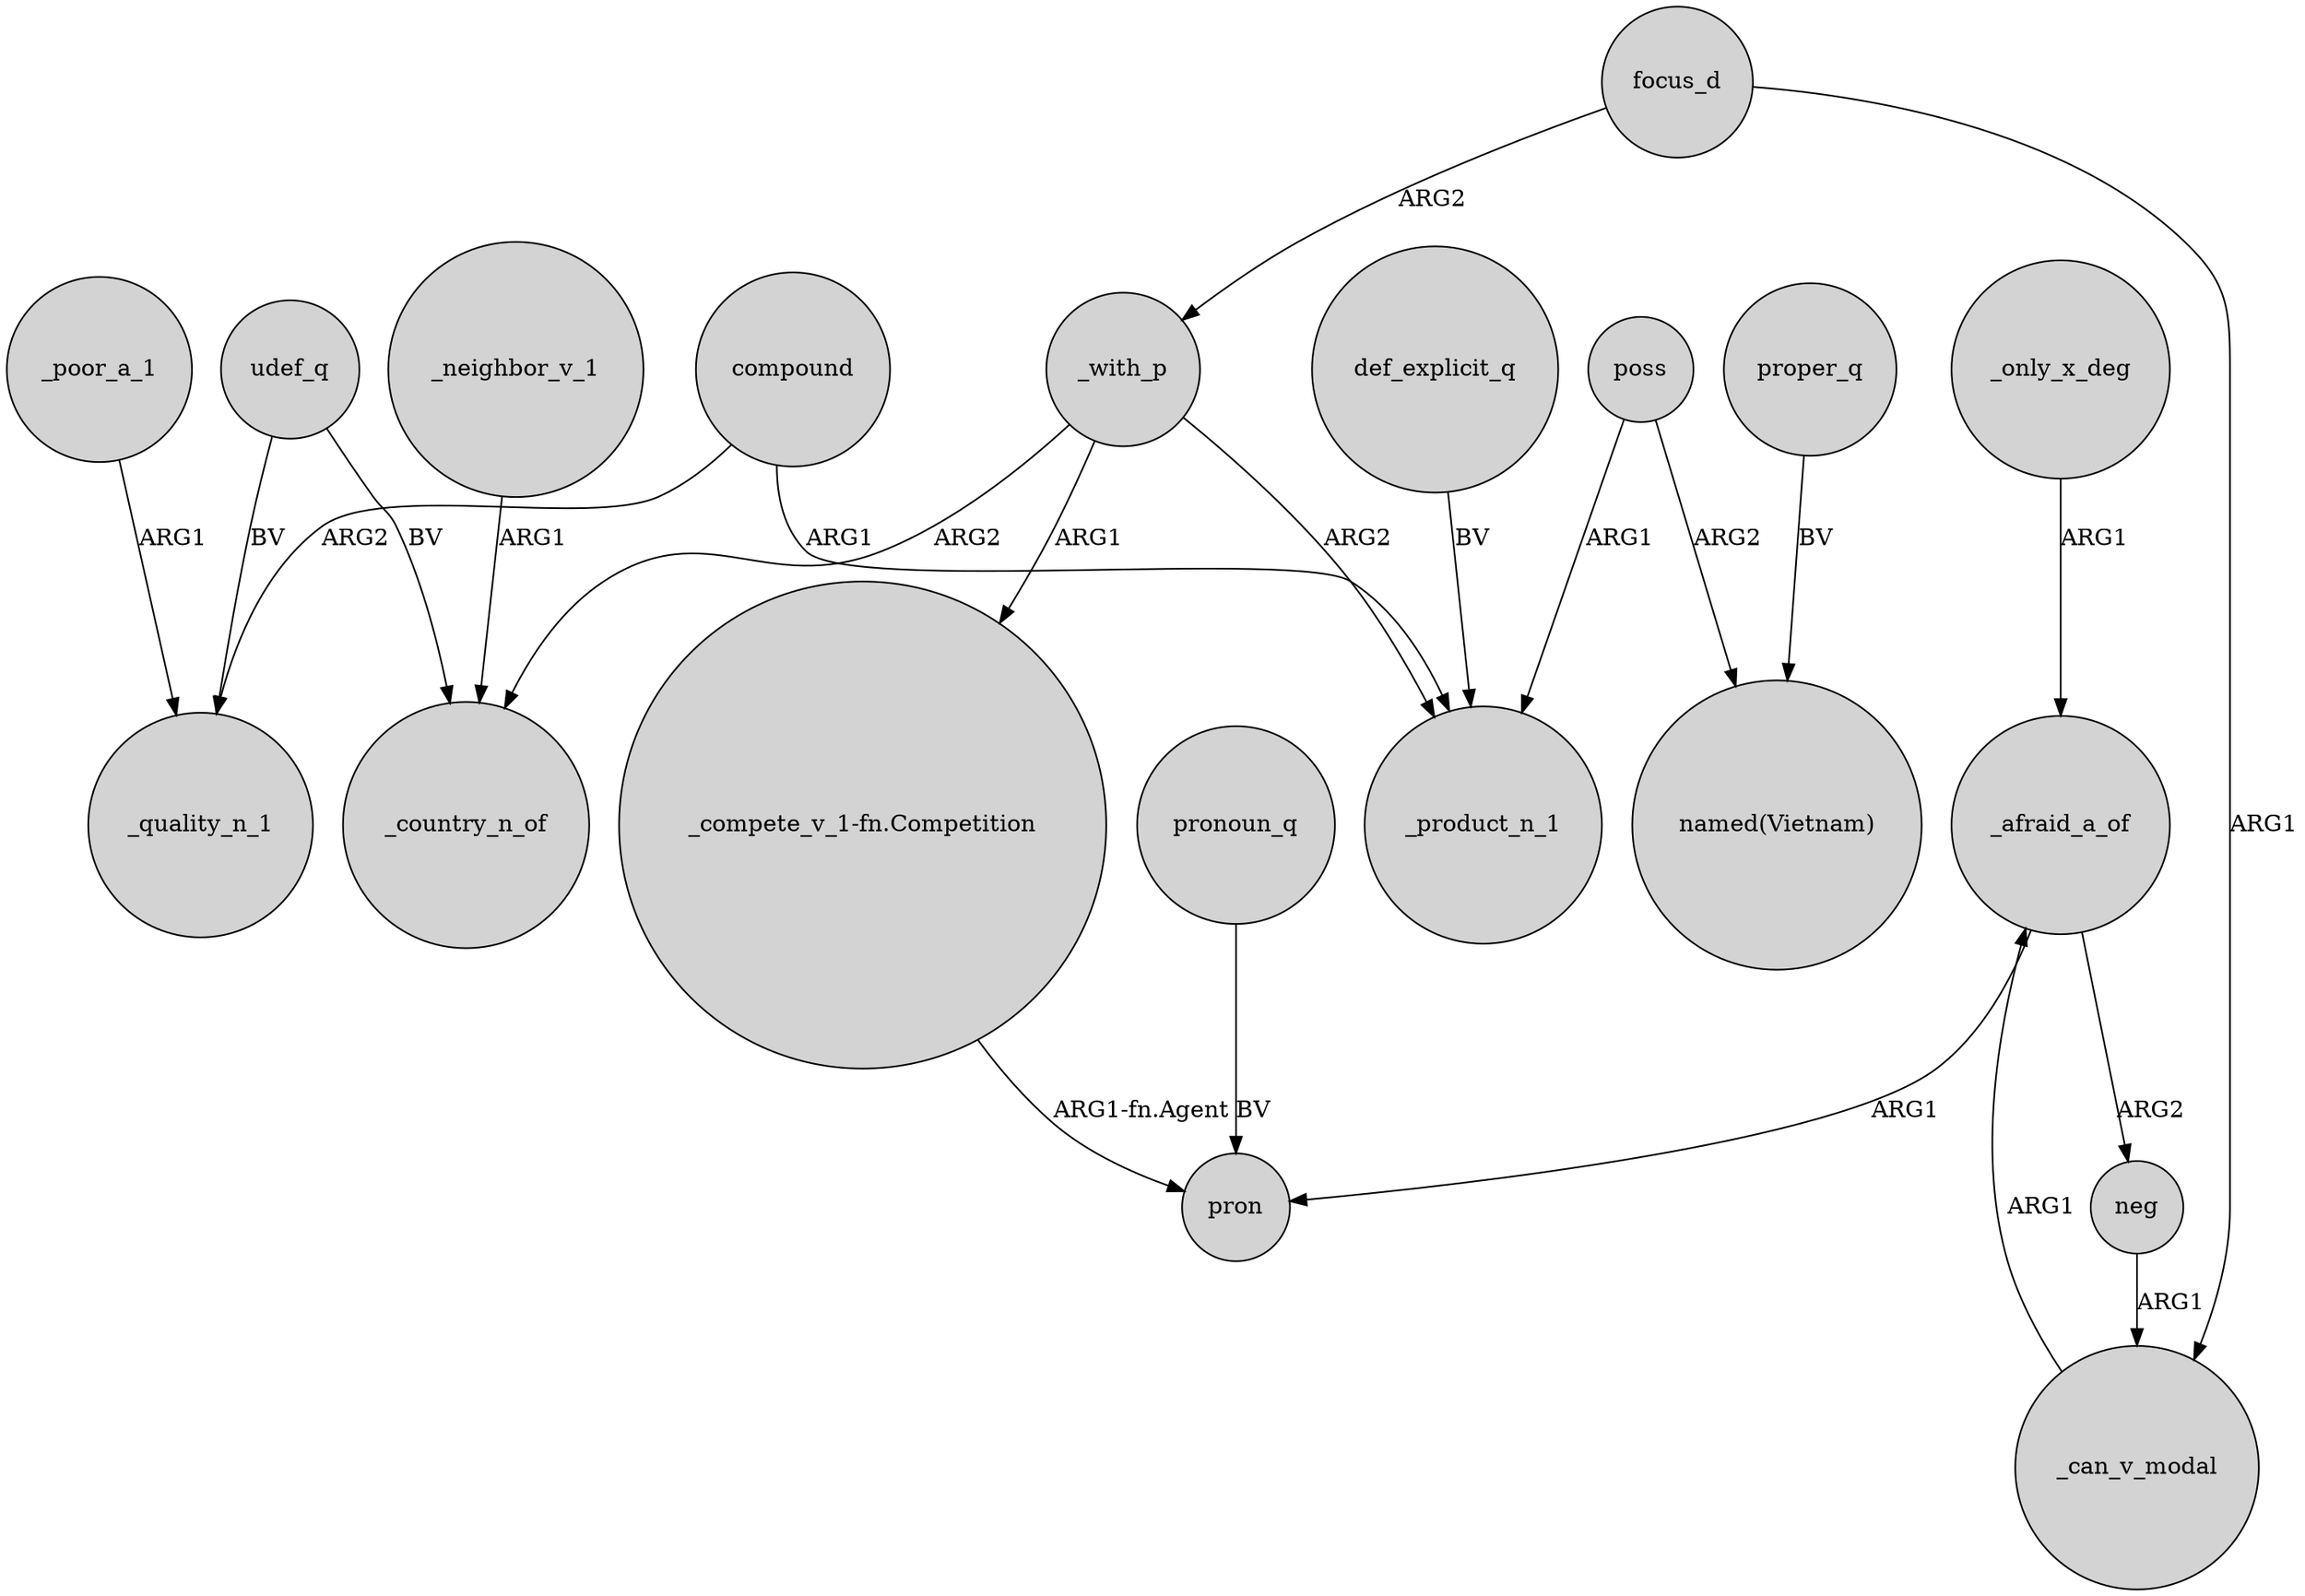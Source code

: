 digraph {
	node [shape=circle style=filled]
	def_explicit_q -> _product_n_1 [label=BV]
	udef_q -> _quality_n_1 [label=BV]
	compound -> _product_n_1 [label=ARG1]
	poss -> _product_n_1 [label=ARG1]
	compound -> _quality_n_1 [label=ARG2]
	focus_d -> _with_p [label=ARG2]
	_only_x_deg -> _afraid_a_of [label=ARG1]
	_afraid_a_of -> pron [label=ARG1]
	_with_p -> _country_n_of [label=ARG2]
	udef_q -> _country_n_of [label=BV]
	pronoun_q -> pron [label=BV]
	"_compete_v_1-fn.Competition" -> pron [label="ARG1-fn.Agent"]
	poss -> "named(Vietnam)" [label=ARG2]
	proper_q -> "named(Vietnam)" [label=BV]
	neg -> _can_v_modal [label=ARG1]
	focus_d -> _can_v_modal [label=ARG1]
	_afraid_a_of -> neg [label=ARG2]
	_neighbor_v_1 -> _country_n_of [label=ARG1]
	_poor_a_1 -> _quality_n_1 [label=ARG1]
	_can_v_modal -> _afraid_a_of [label=ARG1]
	_with_p -> "_compete_v_1-fn.Competition" [label=ARG1]
	_with_p -> _product_n_1 [label=ARG2]
}
